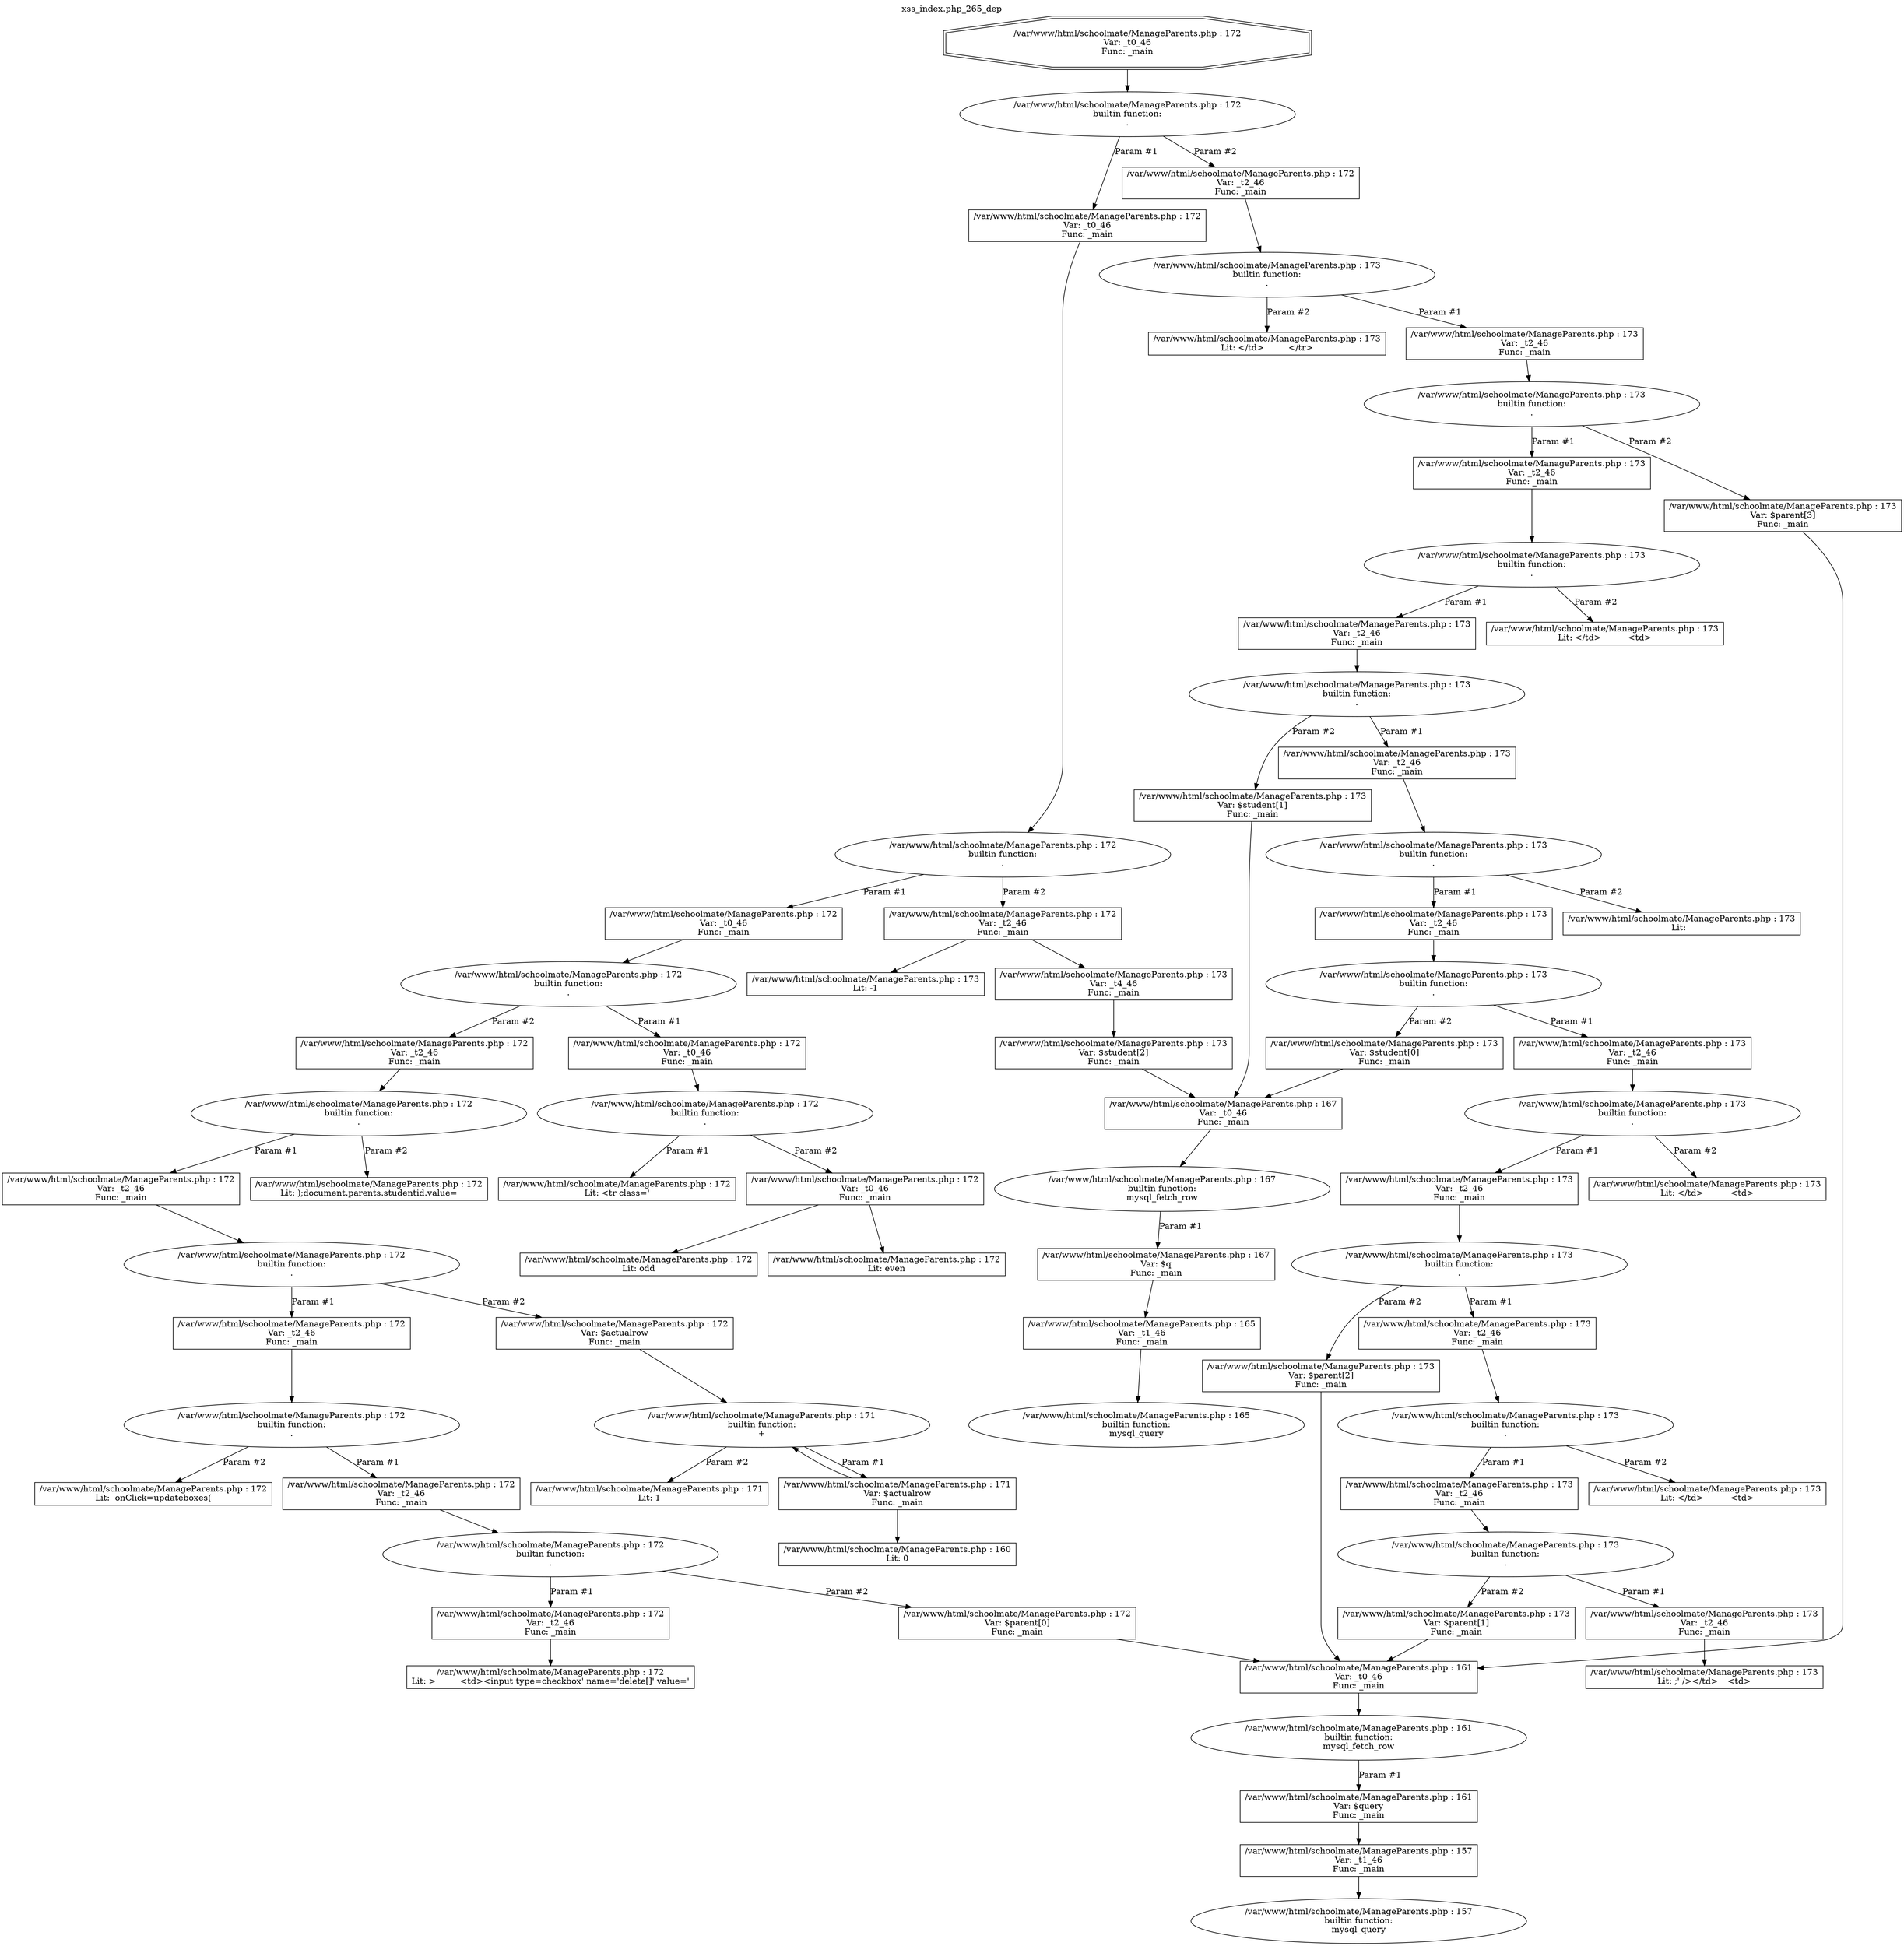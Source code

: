 digraph cfg {
  label="xss_index.php_265_dep";
  labelloc=t;
  n1 [shape=doubleoctagon, label="/var/www/html/schoolmate/ManageParents.php : 172\nVar: _t0_46\nFunc: _main\n"];
  n2 [shape=ellipse, label="/var/www/html/schoolmate/ManageParents.php : 172\nbuiltin function:\n.\n"];
  n3 [shape=box, label="/var/www/html/schoolmate/ManageParents.php : 172\nVar: _t0_46\nFunc: _main\n"];
  n4 [shape=ellipse, label="/var/www/html/schoolmate/ManageParents.php : 172\nbuiltin function:\n.\n"];
  n5 [shape=box, label="/var/www/html/schoolmate/ManageParents.php : 172\nVar: _t0_46\nFunc: _main\n"];
  n6 [shape=ellipse, label="/var/www/html/schoolmate/ManageParents.php : 172\nbuiltin function:\n.\n"];
  n7 [shape=box, label="/var/www/html/schoolmate/ManageParents.php : 172\nVar: _t0_46\nFunc: _main\n"];
  n8 [shape=ellipse, label="/var/www/html/schoolmate/ManageParents.php : 172\nbuiltin function:\n.\n"];
  n9 [shape=box, label="/var/www/html/schoolmate/ManageParents.php : 172\nLit: <tr class='\n"];
  n10 [shape=box, label="/var/www/html/schoolmate/ManageParents.php : 172\nVar: _t0_46\nFunc: _main\n"];
  n11 [shape=box, label="/var/www/html/schoolmate/ManageParents.php : 172\nLit: even\n"];
  n12 [shape=box, label="/var/www/html/schoolmate/ManageParents.php : 172\nLit: odd\n"];
  n13 [shape=box, label="/var/www/html/schoolmate/ManageParents.php : 172\nVar: _t2_46\nFunc: _main\n"];
  n14 [shape=ellipse, label="/var/www/html/schoolmate/ManageParents.php : 172\nbuiltin function:\n.\n"];
  n15 [shape=box, label="/var/www/html/schoolmate/ManageParents.php : 172\nVar: _t2_46\nFunc: _main\n"];
  n16 [shape=ellipse, label="/var/www/html/schoolmate/ManageParents.php : 172\nbuiltin function:\n.\n"];
  n17 [shape=box, label="/var/www/html/schoolmate/ManageParents.php : 172\nVar: _t2_46\nFunc: _main\n"];
  n18 [shape=ellipse, label="/var/www/html/schoolmate/ManageParents.php : 172\nbuiltin function:\n.\n"];
  n19 [shape=box, label="/var/www/html/schoolmate/ManageParents.php : 172\nVar: _t2_46\nFunc: _main\n"];
  n20 [shape=ellipse, label="/var/www/html/schoolmate/ManageParents.php : 172\nbuiltin function:\n.\n"];
  n21 [shape=box, label="/var/www/html/schoolmate/ManageParents.php : 172\nVar: _t2_46\nFunc: _main\n"];
  n22 [shape=box, label="/var/www/html/schoolmate/ManageParents.php : 172\nLit: >	  <td><input type=checkbox' name='delete[]' value='\n"];
  n23 [shape=box, label="/var/www/html/schoolmate/ManageParents.php : 172\nVar: $parent[0]\nFunc: _main\n"];
  n24 [shape=box, label="/var/www/html/schoolmate/ManageParents.php : 161\nVar: _t0_46\nFunc: _main\n"];
  n25 [shape=ellipse, label="/var/www/html/schoolmate/ManageParents.php : 161\nbuiltin function:\nmysql_fetch_row\n"];
  n26 [shape=box, label="/var/www/html/schoolmate/ManageParents.php : 161\nVar: $query\nFunc: _main\n"];
  n27 [shape=box, label="/var/www/html/schoolmate/ManageParents.php : 157\nVar: _t1_46\nFunc: _main\n"];
  n28 [shape=ellipse, label="/var/www/html/schoolmate/ManageParents.php : 157\nbuiltin function:\nmysql_query\n"];
  n29 [shape=box, label="/var/www/html/schoolmate/ManageParents.php : 172\nLit:  onClick=updateboxes(\n"];
  n30 [shape=box, label="/var/www/html/schoolmate/ManageParents.php : 172\nVar: $actualrow\nFunc: _main\n"];
  n31 [shape=ellipse, label="/var/www/html/schoolmate/ManageParents.php : 171\nbuiltin function:\n+\n"];
  n32 [shape=box, label="/var/www/html/schoolmate/ManageParents.php : 171\nVar: $actualrow\nFunc: _main\n"];
  n33 [shape=box, label="/var/www/html/schoolmate/ManageParents.php : 160\nLit: 0\n"];
  n34 [shape=box, label="/var/www/html/schoolmate/ManageParents.php : 171\nLit: 1\n"];
  n35 [shape=box, label="/var/www/html/schoolmate/ManageParents.php : 172\nLit: );document.parents.studentid.value=\n"];
  n36 [shape=box, label="/var/www/html/schoolmate/ManageParents.php : 172\nVar: _t2_46\nFunc: _main\n"];
  n37 [shape=box, label="/var/www/html/schoolmate/ManageParents.php : 173\nVar: _t4_46\nFunc: _main\n"];
  n38 [shape=box, label="/var/www/html/schoolmate/ManageParents.php : 173\nVar: $student[2]\nFunc: _main\n"];
  n39 [shape=box, label="/var/www/html/schoolmate/ManageParents.php : 167\nVar: _t0_46\nFunc: _main\n"];
  n40 [shape=ellipse, label="/var/www/html/schoolmate/ManageParents.php : 167\nbuiltin function:\nmysql_fetch_row\n"];
  n41 [shape=box, label="/var/www/html/schoolmate/ManageParents.php : 167\nVar: $q\nFunc: _main\n"];
  n42 [shape=box, label="/var/www/html/schoolmate/ManageParents.php : 165\nVar: _t1_46\nFunc: _main\n"];
  n43 [shape=ellipse, label="/var/www/html/schoolmate/ManageParents.php : 165\nbuiltin function:\nmysql_query\n"];
  n44 [shape=box, label="/var/www/html/schoolmate/ManageParents.php : 173\nLit: -1\n"];
  n45 [shape=box, label="/var/www/html/schoolmate/ManageParents.php : 172\nVar: _t2_46\nFunc: _main\n"];
  n46 [shape=ellipse, label="/var/www/html/schoolmate/ManageParents.php : 173\nbuiltin function:\n.\n"];
  n47 [shape=box, label="/var/www/html/schoolmate/ManageParents.php : 173\nVar: _t2_46\nFunc: _main\n"];
  n48 [shape=ellipse, label="/var/www/html/schoolmate/ManageParents.php : 173\nbuiltin function:\n.\n"];
  n49 [shape=box, label="/var/www/html/schoolmate/ManageParents.php : 173\nVar: _t2_46\nFunc: _main\n"];
  n50 [shape=ellipse, label="/var/www/html/schoolmate/ManageParents.php : 173\nbuiltin function:\n.\n"];
  n51 [shape=box, label="/var/www/html/schoolmate/ManageParents.php : 173\nVar: _t2_46\nFunc: _main\n"];
  n52 [shape=ellipse, label="/var/www/html/schoolmate/ManageParents.php : 173\nbuiltin function:\n.\n"];
  n53 [shape=box, label="/var/www/html/schoolmate/ManageParents.php : 173\nVar: _t2_46\nFunc: _main\n"];
  n54 [shape=ellipse, label="/var/www/html/schoolmate/ManageParents.php : 173\nbuiltin function:\n.\n"];
  n55 [shape=box, label="/var/www/html/schoolmate/ManageParents.php : 173\nVar: _t2_46\nFunc: _main\n"];
  n56 [shape=ellipse, label="/var/www/html/schoolmate/ManageParents.php : 173\nbuiltin function:\n.\n"];
  n57 [shape=box, label="/var/www/html/schoolmate/ManageParents.php : 173\nVar: _t2_46\nFunc: _main\n"];
  n58 [shape=ellipse, label="/var/www/html/schoolmate/ManageParents.php : 173\nbuiltin function:\n.\n"];
  n59 [shape=box, label="/var/www/html/schoolmate/ManageParents.php : 173\nVar: _t2_46\nFunc: _main\n"];
  n60 [shape=ellipse, label="/var/www/html/schoolmate/ManageParents.php : 173\nbuiltin function:\n.\n"];
  n61 [shape=box, label="/var/www/html/schoolmate/ManageParents.php : 173\nVar: _t2_46\nFunc: _main\n"];
  n62 [shape=ellipse, label="/var/www/html/schoolmate/ManageParents.php : 173\nbuiltin function:\n.\n"];
  n63 [shape=box, label="/var/www/html/schoolmate/ManageParents.php : 173\nVar: _t2_46\nFunc: _main\n"];
  n64 [shape=ellipse, label="/var/www/html/schoolmate/ManageParents.php : 173\nbuiltin function:\n.\n"];
  n65 [shape=box, label="/var/www/html/schoolmate/ManageParents.php : 173\nVar: _t2_46\nFunc: _main\n"];
  n66 [shape=box, label="/var/www/html/schoolmate/ManageParents.php : 173\nLit: ;' /></td>	  <td>\n"];
  n67 [shape=box, label="/var/www/html/schoolmate/ManageParents.php : 173\nVar: $parent[1]\nFunc: _main\n"];
  n68 [shape=box, label="/var/www/html/schoolmate/ManageParents.php : 173\nLit: </td>	  <td>\n"];
  n69 [shape=box, label="/var/www/html/schoolmate/ManageParents.php : 173\nVar: $parent[2]\nFunc: _main\n"];
  n70 [shape=box, label="/var/www/html/schoolmate/ManageParents.php : 173\nLit: </td>	  <td>\n"];
  n71 [shape=box, label="/var/www/html/schoolmate/ManageParents.php : 173\nVar: $student[0]\nFunc: _main\n"];
  n72 [shape=box, label="/var/www/html/schoolmate/ManageParents.php : 173\nLit:  \n"];
  n73 [shape=box, label="/var/www/html/schoolmate/ManageParents.php : 173\nVar: $student[1]\nFunc: _main\n"];
  n74 [shape=box, label="/var/www/html/schoolmate/ManageParents.php : 173\nLit: </td>	  <td>\n"];
  n75 [shape=box, label="/var/www/html/schoolmate/ManageParents.php : 173\nVar: $parent[3]\nFunc: _main\n"];
  n76 [shape=box, label="/var/www/html/schoolmate/ManageParents.php : 173\nLit: </td>	 </tr>\n"];
  n1 -> n2;
  n3 -> n4;
  n5 -> n6;
  n7 -> n8;
  n8 -> n9[label="Param #1"];
  n8 -> n10[label="Param #2"];
  n10 -> n11;
  n10 -> n12;
  n6 -> n7[label="Param #1"];
  n6 -> n13[label="Param #2"];
  n13 -> n14;
  n15 -> n16;
  n17 -> n18;
  n19 -> n20;
  n21 -> n22;
  n20 -> n21[label="Param #1"];
  n20 -> n23[label="Param #2"];
  n24 -> n25;
  n27 -> n28;
  n26 -> n27;
  n25 -> n26[label="Param #1"];
  n23 -> n24;
  n18 -> n19[label="Param #1"];
  n18 -> n29[label="Param #2"];
  n16 -> n17[label="Param #1"];
  n16 -> n30[label="Param #2"];
  n30 -> n31;
  n32 -> n33;
  n32 -> n31;
  n31 -> n32[label="Param #1"];
  n31 -> n34[label="Param #2"];
  n14 -> n15[label="Param #1"];
  n14 -> n35[label="Param #2"];
  n4 -> n5[label="Param #1"];
  n4 -> n36[label="Param #2"];
  n39 -> n40;
  n42 -> n43;
  n41 -> n42;
  n40 -> n41[label="Param #1"];
  n38 -> n39;
  n37 -> n38;
  n36 -> n37;
  n36 -> n44;
  n2 -> n3[label="Param #1"];
  n2 -> n45[label="Param #2"];
  n45 -> n46;
  n47 -> n48;
  n49 -> n50;
  n51 -> n52;
  n53 -> n54;
  n55 -> n56;
  n57 -> n58;
  n59 -> n60;
  n61 -> n62;
  n63 -> n64;
  n65 -> n66;
  n64 -> n65[label="Param #1"];
  n64 -> n67[label="Param #2"];
  n67 -> n24;
  n62 -> n63[label="Param #1"];
  n62 -> n68[label="Param #2"];
  n60 -> n61[label="Param #1"];
  n60 -> n69[label="Param #2"];
  n69 -> n24;
  n58 -> n59[label="Param #1"];
  n58 -> n70[label="Param #2"];
  n56 -> n57[label="Param #1"];
  n56 -> n71[label="Param #2"];
  n71 -> n39;
  n54 -> n55[label="Param #1"];
  n54 -> n72[label="Param #2"];
  n52 -> n53[label="Param #1"];
  n52 -> n73[label="Param #2"];
  n73 -> n39;
  n50 -> n51[label="Param #1"];
  n50 -> n74[label="Param #2"];
  n48 -> n49[label="Param #1"];
  n48 -> n75[label="Param #2"];
  n75 -> n24;
  n46 -> n47[label="Param #1"];
  n46 -> n76[label="Param #2"];
}
